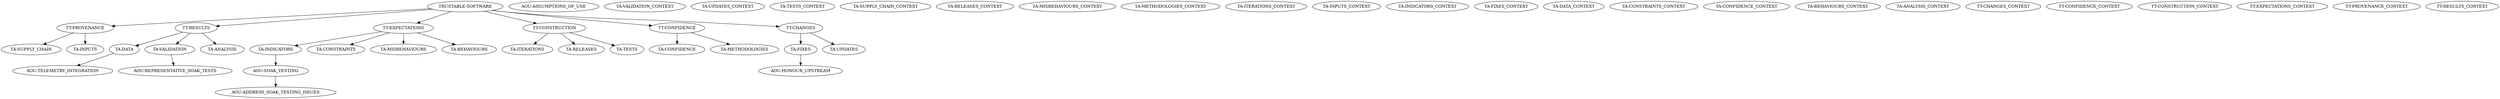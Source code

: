 # This file is automatically generated by dotstop and should not be edited manually.
# Generated using trustable 2025.5.29.

digraph G {
"TT-PROVENANCE" -> "TA-SUPPLY_CHAIN" [sha="8d155472be832a02dc508c2645f2b579fed6cd3375d81da79eb6e72e3529faf1"];
"TA-DATA" -> "AOU-TELEMETRY_INTEGRATION" [sha=b51ec551db44e549119e4c1adf12551654c19c0b713379fbbd08a1db9416bde7];
"TA-VALIDATION" -> "AOU-REPRESENTATIVE_SOAK_TESTS" [sha=d9bcaa96e0a5afd3ed76a9b8d34e8e236f7c12ca8abb0955ae39d6ec8eab6257];
"TA-FIXES" -> "AOU-HONOUR_UPSTREAM" [sha="34978fb97af4ff9203167c93b0241ca12975a335355278e1c696eac7c50c78dc"];
"AOU-SOAK_TESTING" -> "AOU-ADDRESS_SOAK_TESTING_ISSUES" [sha=a55c906a7d82ce810b27923163556e1535e227d80e610ef98675a615d8cf442c];
"TA-INDICATORS" -> "AOU-SOAK_TESTING" [sha=f49b0a46745293c69cd975dc6ce3beeaca8cc3e52471cfd2e107f29a0493e619];
"AOU-TELEMETRY_INTEGRATION" [sha=e64316307fec166099333f2549e8a573676285d06d90b255a218ad063d13ba20];
"AOU-REPRESENTATIVE_SOAK_TESTS" [sha="9343dd582a559738d4fb35b8c81916617100c8c7babbefa25eab8be680f25d09"];
"AOU-HONOUR_UPSTREAM" [sha=edef3bcf2a0b2e01362f856d0078bc58fb4147d020399864663520cb0d2dbbd9];
"AOU-ADDRESS_SOAK_TESTING_ISSUES" [sha=c30a707ed898a7826322969e4282fdc05b355adaedb81401d0684f7375bec03d];
"AOU-ASSUMPTIONS_OF_USE" [sha="43d5c67f83919de5b8061535cae6ff9740b52b160090da774da4ff0e567cc4de"];
"AOU-SOAK_TESTING" [sha=b1e25c3f37662a5498e7ea75f07a1257cc867e100fbad039315d1a55f003150c];
"TRUSTABLE-SOFTWARE" -> "TT-RESULTS" [sha="8ebd1a56b1758b78ba8aac3f4edae8522c5aa3f7f78f6e8bf20681a8dc641390"];
"TRUSTABLE-SOFTWARE" -> "TT-PROVENANCE" [sha=cb15a1198883c829414bcbfe8facf185761e76e1829dbd652c6ba43e845baf89];
"TRUSTABLE-SOFTWARE" -> "TT-EXPECTATIONS" [sha="095fa3de9e338cfe70bd170897b0e0f6c4baa562e9e8500af09c0e7113be4a7b"];
"TRUSTABLE-SOFTWARE" -> "TT-CONSTRUCTION" [sha=f0aa867b5e98cf2a613cb41e4c1781ef15c2d474da1256fe52f78143a3568ae3];
"TRUSTABLE-SOFTWARE" -> "TT-CONFIDENCE" [sha="794d2a149d7599a605f199ab0e0d06bcd0c368dd7ca3e0497b097944bb2292d0"];
"TRUSTABLE-SOFTWARE" -> "TT-CHANGES" [sha=e1d4ed97b6c3a3b63449525c756c595ac611378daabf9d391e4ab22eda83431d];
"TRUSTABLE-SOFTWARE" [sha="0ee34ac763c88e239317c910ece9e6c8e7630057d661880a668bce5746e6d0fc"];
"TT-CONFIDENCE" -> "TA-CONFIDENCE" [sha="8da51b08feaf190447b0ef3b81571e0d154d8ae14e5b6b6cdf3f733ba36a4416"];
"TT-CONFIDENCE" -> "TA-METHODOLOGIES" [sha=d851fc98bfe69918102c0fff3126d7868497acd05791ff989e99bd7f5d2c03f4];
"TT-RESULTS" -> "TA-ANALYSIS" [sha=e38dabbcd806b320bc91a14a99c80510402513454d239f2c68970abcc28696b3];
"TT-RESULTS" -> "TA-VALIDATION" [sha="5d01a5f457e49e0ca1bfbe343063210681e45c7ff3a4b408acd10e9e7c8f7442"];
"TT-RESULTS" -> "TA-DATA" [sha=c32ec353c886f8e8453fc81d3c22f79d0c3dd1c49ca61f8e3d667d9cfd2df333];
"TT-EXPECTATIONS" -> "TA-INDICATORS" [sha="02363119362f62b9c3e6964ce8ce1040cc02addc6744bff4988d7b800a325b27"];
"TT-EXPECTATIONS" -> "TA-CONSTRAINTS" [sha="0a27dfbdac555f0bf00df3bf9891ec8e3f0cd21e7b2fc0bef90bf1354bd136bc"];
"TT-EXPECTATIONS" -> "TA-MISBEHAVIOURS" [sha="3ed521c03263953246e4c328058c7a089f69b88fa4032fd7817abbd890112d39"];
"TT-EXPECTATIONS" -> "TA-BEHAVIOURS" [sha=c791907335b64629c40fa3904cb1ee2f90bcd108651d768bfdb5745e77f277a9];
"TT-CHANGES" -> "TA-UPDATES" [sha=e8fdebd723f00411bed32c98a1cd3b047d9f4d45724e29c1a57be00cc1e0c5c3];
"TT-CHANGES" -> "TA-FIXES" [sha="73c42e776c0f2067bec787580363c92032595da75573d5793f13c5e3559d044d"];
"TT-CONSTRUCTION" -> "TA-ITERATIONS" [sha="1365c148e1f8685e0c673a14b5aebb55d3542b6a2aa38614c23051a8cb797625"];
"TT-CONSTRUCTION" -> "TA-RELEASES" [sha="60673fda603b2c0da8ca6828b688e640168a78c53d8ba33d6d92a5943f1ed07a"];
"TT-CONSTRUCTION" -> "TA-TESTS" [sha=ab76e6a5f7779b0b3370f17fbafbbcafb891a5a68a0b01132706bdf737761857];
"TT-PROVENANCE" -> "TA-INPUTS" [sha="2522fb87e9a65707c0cf68f12e2076d40285e40adcbd9e90e92e4919e1deb563"];
"TT-CHANGES" [sha="4a086732b7536c247f46e786c690bc81c34fe82490fda85f0797983d1fa1ba72"];
"TA-VALIDATION_CONTEXT" [sha=a3b86d7cbdd98349ce1e55223d348390f44113e4c32302e0a304b2afa6f73e3d];
"TA-VALIDATION" [sha="20f6d87b89d9fbffe427a734ab70906c26ad787e53032a8c4f4d599227704be6"];
"TA-UPDATES_CONTEXT" [sha="04e9e385faa1a01f354f7077af2378c8487b2d321954b2f9ce3b3c0a110272bd"];
"TA-UPDATES" [sha="44c56d2467ce1ce550e15912c7aaa3ecd4a40a79791857dd9332030bce31f5fa"];
"TA-TESTS_CONTEXT" [sha=fda85ca058ad84df2a3c51f74acd479afd70c2d015a18dbcdcc2ff1dfb7ba860];
"TA-TESTS" [sha=ed86aaf1e6ad848c07f2b0bc94f9aba18939f434198384e66ce539af258fb7f2];
"TA-SUPPLY_CHAIN_CONTEXT" [sha="0b4fca46bde478eff251aa883e0ea721677de456ee7218dc30768bbdabf1ce69"];
"TA-SUPPLY_CHAIN" [sha=a77c65c60bae1a79e053f73b684ea9e9ff69ca2536302a23cfd5e822146debb3];
"TA-RELEASES_CONTEXT" [sha="3bc18d858d82083c47963f251977809baccb0a7d1f49ba0f31d12445eb75278a"];
"TA-RELEASES" [sha="0a9784300799d216ec66c67b32e2a896d8ba654a5ba232f527bf1444f2cafec8"];
"TA-MISBEHAVIOURS_CONTEXT" [sha="86add9c4fcfe0e674b236386efe32497d56084d2d8614dd53f6be048c5596b18"];
"TA-MISBEHAVIOURS" [sha="975a70f96b5d537f3deecb58ed526b8434f18491973e0fb3eaf6fdd8cf615cb6"];
"TA-METHODOLOGIES_CONTEXT" [sha="0895f04437bd2d63d95dbc074a5a3d41d618298beec6a0c45e68dfdbe4d61dc7"];
"TA-METHODOLOGIES" [sha="24d5a7953ffdf99b22eb1d9a8453158a85c8e96c899972d5bc44e4e70ddabcdc"];
"TA-ITERATIONS_CONTEXT" [sha="1cdec75985a4c7132da801f2bf33e10d1a6d6a552870eb4164cbd8a79493ca22"];
"TA-ITERATIONS" [sha="1add795875de0c57b63b29df099bea2177a69a4005280f0fe9ce098015e5e818"];
"TA-INPUTS_CONTEXT" [sha=a703e70c323a20a52f24c4d131430e4287dc2241a501361840940978fa4b403e];
"TA-INPUTS" [sha="02ddde2576c6b4da0b5b642e7a7ed18920d030cea3a79a451132d0c640340432"];
"TA-INDICATORS_CONTEXT" [sha="2cb8fdcf78f6e4d3420dae450f222f0099cbb5c5c8d9536d8203af2d44f3f5c6"];
"TA-INDICATORS" [sha=a5392ef1e3e40d82ef9a304d1304bf007fa85d961ab8ea268231cb212d763477];
"TA-FIXES_CONTEXT" [sha=c0e9a11cc56994cc5ee09c836bde241c226ac0abcdcd828d99af7d36f832190a];
"TA-FIXES" [sha="08f069034d1399c43c4321c5f05de72125f4155a8b68b9bbb2029cb679e6ad48"];
"TA-DATA_CONTEXT" [sha=c3da4727e428551f7413af7518fc5b491dda4b265c0dbb162281f80f832b212e];
"TA-DATA" [sha="796e4b5851340906568a47c4436c1fa67ca1c48c98a8b6a16b19283d04cea799"];
"TA-CONSTRAINTS_CONTEXT" [sha="141a016317a79350d678c61f0f27245624d058637c2d739882cc4ab2db3bf272"];
"TA-CONSTRAINTS" [sha=b6a7e9f9303c4d00b4cc7a9105b9371a0bbdbd6dfbdd19eb6a121d73f4e98d16];
"TA-CONFIDENCE_CONTEXT" [sha="2f2401a55b205031c9155fe649bd496081672bad5bba909d751d08fcbfa1880e"];
"TA-CONFIDENCE" [sha="61e0823f84462427ef0afb4f121fbeb91671867bb1c31ebf36c126415fa34fef"];
"TA-BEHAVIOURS_CONTEXT" [sha="19cec9808abed250aac6836d8b2291ded76c22a8648a3a2b0e8854c6fe2659d3"];
"TA-BEHAVIOURS" [sha="5d4efe1fa03929829eca8f81199d71ad49d0923f3dada54dbbe2c59b96416246"];
"TA-ANALYSIS_CONTEXT" [sha=f2115fc7084eeca6535a7d273c9508a17e732a2c417ab41a3ece0bb8cf8cfea9];
"TA-ANALYSIS" [sha="76cb774300c75d7b6a24c872fe691f2f0cd1d36cc4a2493e835f6b861bc79c34"];
"TT-CHANGES_CONTEXT" [sha=d044998e53c72c7ffb7213c181691770df8ca6550ab47b65849dd31ed61e9eca];
"TT-CONFIDENCE_CONTEXT" [sha="79aa858899753cf66adbc01c5149787e83878dfc8643db67e8afd6a08dfc038a"];
"TT-CONSTRUCTION_CONTEXT" [sha="5b68fe431bf979b6cc53dd701f37d61e212c5d21f28b40bea0aae3881e540082"];
"TT-EXPECTATIONS_CONTEXT" [sha="5a11a140bed063bce07dd3d20de386d2f4869dee72227bb8eb3e9c96998423ce"];
"TT-PROVENANCE_CONTEXT" [sha=cce7333a585814fed3fbee29e16c13efc19c575637d5393897f18f72ce0b5f41];
"TT-RESULTS_CONTEXT" [sha="767428792ccf9d14c7ce2529f0abaa0f8622ce28d8bbd245edd36db87279f4d3"];
"TT-RESULTS" [sha="5249bb84a61c58ef002ab86edba14ea9bc7f573f2a781626b995d79efc378ff2"];
"TT-PROVENANCE" [sha=a772c4dca5a5ce2480dbebc588ef6a8f979b98ed9f021937cb2d72384bee163b];
"TT-EXPECTATIONS" [sha=eb3b99bc2977f2e8039b7c51cb03d0c22024119fbd59c0a71b79873fae9d1547];
"TT-CONSTRUCTION" [sha=a8dba34d078e9e6346a32719778f8a21c5ab4fef561575ef684d0bb361a39e85];
"TT-CONFIDENCE" [sha=d3766ae21be69dc9751d87cb2e797a2cde7eaa894e9e4a8b93052894ddbff963];
}
